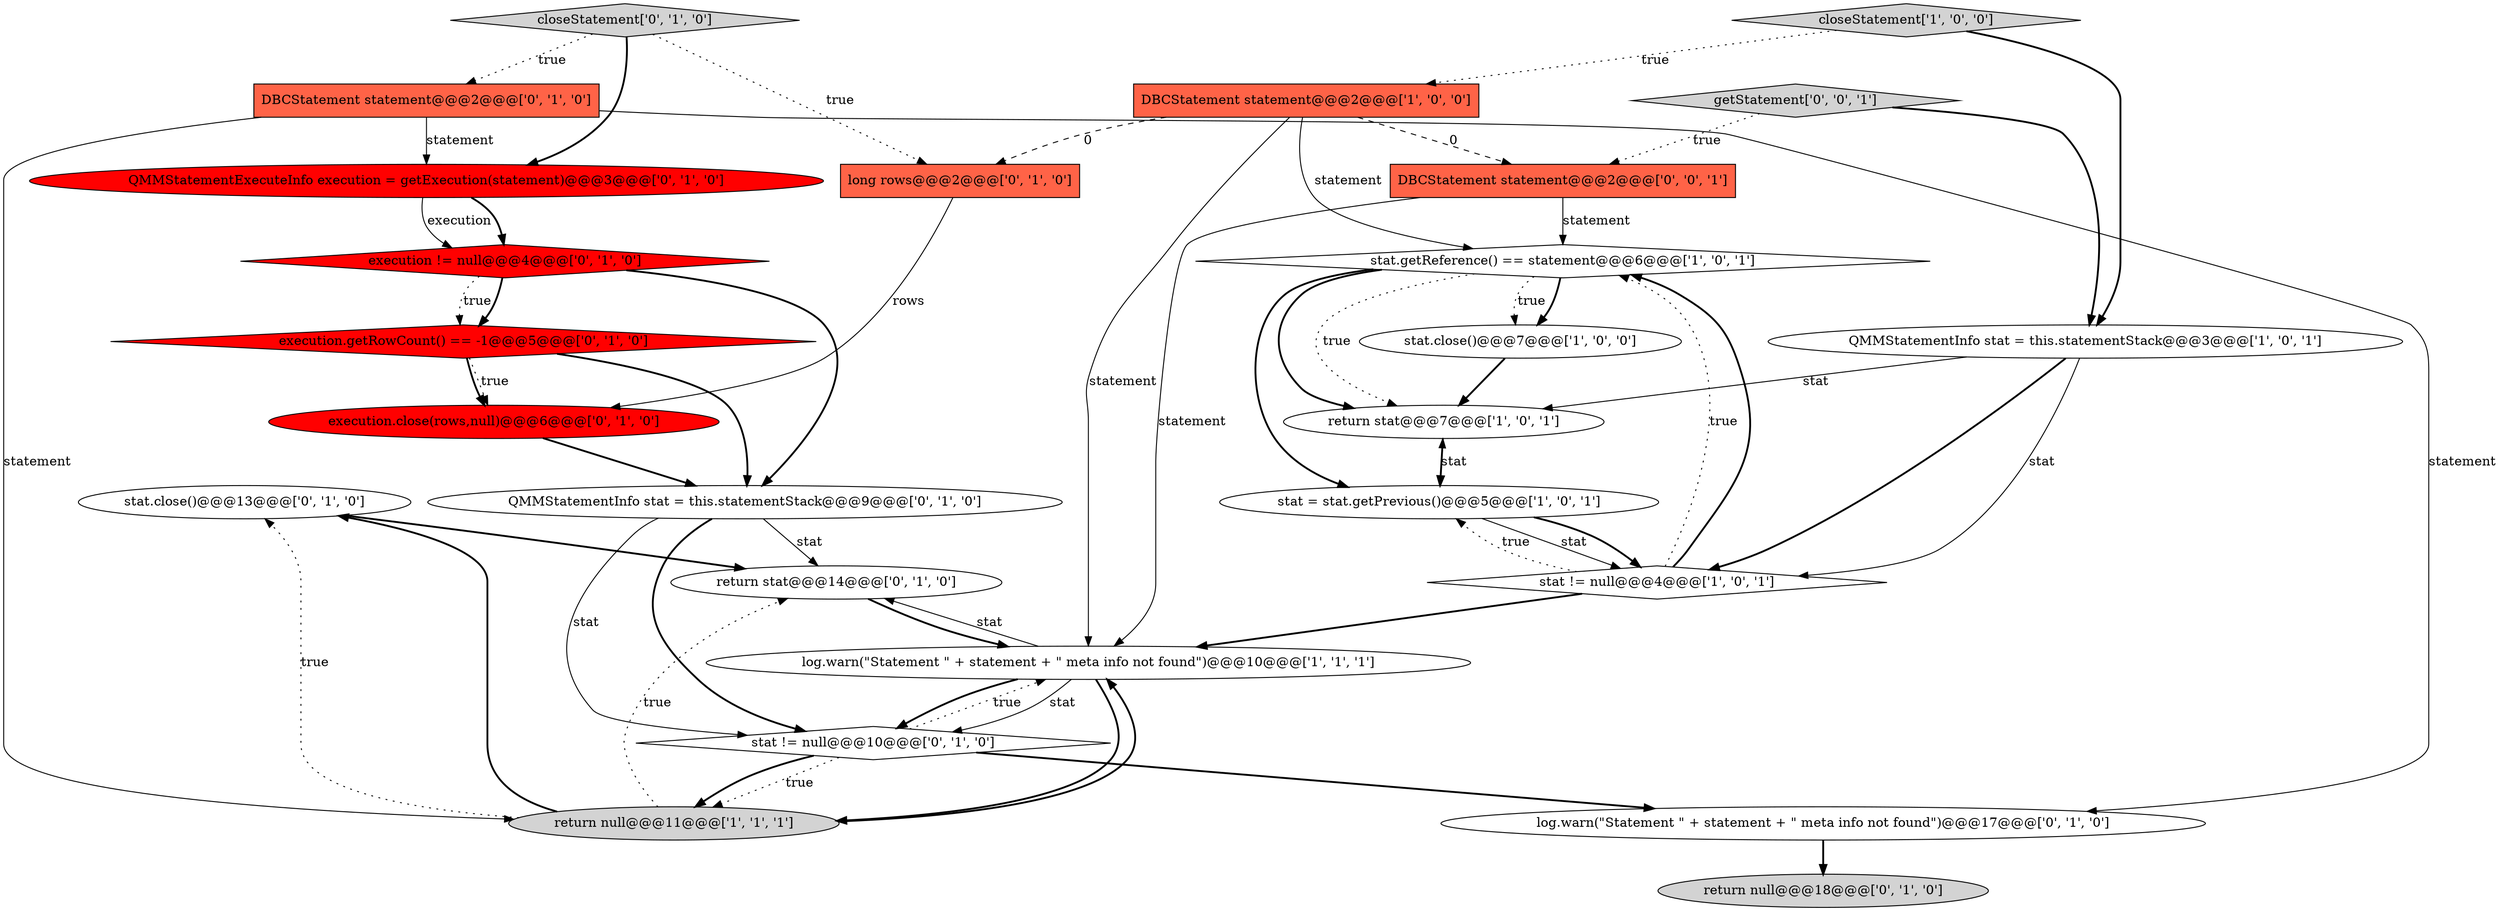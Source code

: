 digraph {
12 [style = filled, label = "stat.close()@@@13@@@['0', '1', '0']", fillcolor = white, shape = ellipse image = "AAA0AAABBB2BBB"];
1 [style = filled, label = "log.warn(\"Statement \" + statement + \" meta info not found\")@@@10@@@['1', '1', '1']", fillcolor = white, shape = ellipse image = "AAA0AAABBB1BBB"];
20 [style = filled, label = "execution.getRowCount() == -1@@@5@@@['0', '1', '0']", fillcolor = red, shape = diamond image = "AAA1AAABBB2BBB"];
2 [style = filled, label = "DBCStatement statement@@@2@@@['1', '0', '0']", fillcolor = tomato, shape = box image = "AAA1AAABBB1BBB"];
3 [style = filled, label = "return stat@@@7@@@['1', '0', '1']", fillcolor = white, shape = ellipse image = "AAA0AAABBB1BBB"];
11 [style = filled, label = "execution.close(rows,null)@@@6@@@['0', '1', '0']", fillcolor = red, shape = ellipse image = "AAA1AAABBB2BBB"];
6 [style = filled, label = "return null@@@11@@@['1', '1', '1']", fillcolor = lightgray, shape = ellipse image = "AAA0AAABBB1BBB"];
8 [style = filled, label = "stat = stat.getPrevious()@@@5@@@['1', '0', '1']", fillcolor = white, shape = ellipse image = "AAA0AAABBB1BBB"];
19 [style = filled, label = "closeStatement['0', '1', '0']", fillcolor = lightgray, shape = diamond image = "AAA0AAABBB2BBB"];
7 [style = filled, label = "closeStatement['1', '0', '0']", fillcolor = lightgray, shape = diamond image = "AAA0AAABBB1BBB"];
0 [style = filled, label = "QMMStatementInfo stat = this.statementStack@@@3@@@['1', '0', '1']", fillcolor = white, shape = ellipse image = "AAA0AAABBB1BBB"];
15 [style = filled, label = "execution != null@@@4@@@['0', '1', '0']", fillcolor = red, shape = diamond image = "AAA1AAABBB2BBB"];
4 [style = filled, label = "stat != null@@@4@@@['1', '0', '1']", fillcolor = white, shape = diamond image = "AAA0AAABBB1BBB"];
16 [style = filled, label = "stat != null@@@10@@@['0', '1', '0']", fillcolor = white, shape = diamond image = "AAA0AAABBB2BBB"];
10 [style = filled, label = "QMMStatementExecuteInfo execution = getExecution(statement)@@@3@@@['0', '1', '0']", fillcolor = red, shape = ellipse image = "AAA1AAABBB2BBB"];
5 [style = filled, label = "stat.getReference() == statement@@@6@@@['1', '0', '1']", fillcolor = white, shape = diamond image = "AAA0AAABBB1BBB"];
13 [style = filled, label = "DBCStatement statement@@@2@@@['0', '1', '0']", fillcolor = tomato, shape = box image = "AAA0AAABBB2BBB"];
21 [style = filled, label = "return null@@@18@@@['0', '1', '0']", fillcolor = lightgray, shape = ellipse image = "AAA0AAABBB2BBB"];
17 [style = filled, label = "QMMStatementInfo stat = this.statementStack@@@9@@@['0', '1', '0']", fillcolor = white, shape = ellipse image = "AAA0AAABBB2BBB"];
22 [style = filled, label = "return stat@@@14@@@['0', '1', '0']", fillcolor = white, shape = ellipse image = "AAA0AAABBB2BBB"];
14 [style = filled, label = "long rows@@@2@@@['0', '1', '0']", fillcolor = tomato, shape = box image = "AAA1AAABBB2BBB"];
24 [style = filled, label = "DBCStatement statement@@@2@@@['0', '0', '1']", fillcolor = tomato, shape = box image = "AAA0AAABBB3BBB"];
9 [style = filled, label = "stat.close()@@@7@@@['1', '0', '0']", fillcolor = white, shape = ellipse image = "AAA0AAABBB1BBB"];
18 [style = filled, label = "log.warn(\"Statement \" + statement + \" meta info not found\")@@@17@@@['0', '1', '0']", fillcolor = white, shape = ellipse image = "AAA0AAABBB2BBB"];
23 [style = filled, label = "getStatement['0', '0', '1']", fillcolor = lightgray, shape = diamond image = "AAA0AAABBB3BBB"];
5->3 [style = bold, label=""];
8->4 [style = solid, label="stat"];
5->8 [style = bold, label=""];
4->5 [style = dotted, label="true"];
7->2 [style = dotted, label="true"];
19->14 [style = dotted, label="true"];
20->17 [style = bold, label=""];
2->5 [style = solid, label="statement"];
16->18 [style = bold, label=""];
10->15 [style = solid, label="execution"];
10->15 [style = bold, label=""];
5->9 [style = bold, label=""];
20->11 [style = dotted, label="true"];
13->6 [style = solid, label="statement"];
16->6 [style = bold, label=""];
4->8 [style = dotted, label="true"];
15->20 [style = dotted, label="true"];
19->10 [style = bold, label=""];
13->18 [style = solid, label="statement"];
7->0 [style = bold, label=""];
13->10 [style = solid, label="statement"];
19->13 [style = dotted, label="true"];
6->22 [style = dotted, label="true"];
5->3 [style = dotted, label="true"];
23->0 [style = bold, label=""];
8->3 [style = solid, label="stat"];
0->4 [style = solid, label="stat"];
17->16 [style = solid, label="stat"];
6->1 [style = bold, label=""];
15->17 [style = bold, label=""];
1->6 [style = bold, label=""];
14->11 [style = solid, label="rows"];
2->14 [style = dashed, label="0"];
2->1 [style = solid, label="statement"];
16->1 [style = dotted, label="true"];
0->4 [style = bold, label=""];
1->16 [style = solid, label="stat"];
24->1 [style = solid, label="statement"];
15->20 [style = bold, label=""];
3->8 [style = bold, label=""];
1->16 [style = bold, label=""];
24->5 [style = solid, label="statement"];
0->3 [style = solid, label="stat"];
9->3 [style = bold, label=""];
11->17 [style = bold, label=""];
1->22 [style = solid, label="stat"];
5->9 [style = dotted, label="true"];
4->1 [style = bold, label=""];
17->22 [style = solid, label="stat"];
6->12 [style = dotted, label="true"];
22->1 [style = bold, label=""];
8->4 [style = bold, label=""];
18->21 [style = bold, label=""];
2->24 [style = dashed, label="0"];
4->5 [style = bold, label=""];
23->24 [style = dotted, label="true"];
12->22 [style = bold, label=""];
17->16 [style = bold, label=""];
16->6 [style = dotted, label="true"];
20->11 [style = bold, label=""];
6->12 [style = bold, label=""];
}
